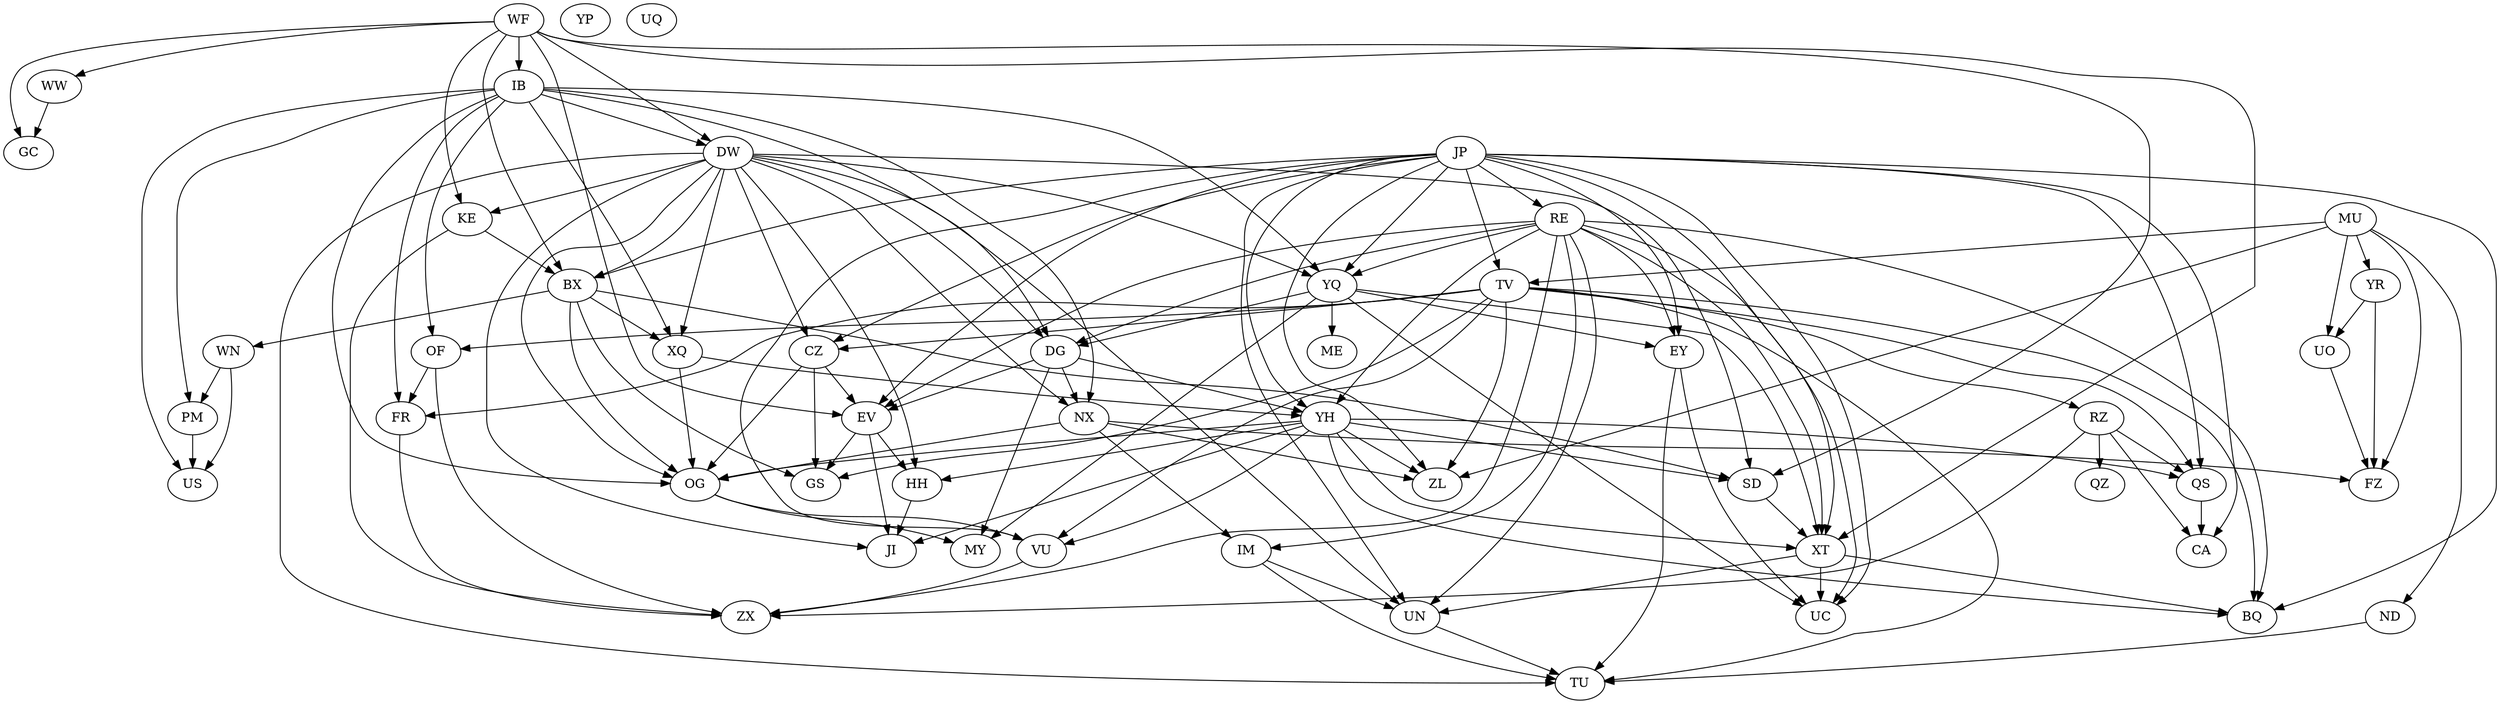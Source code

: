 strict digraph "" {
	DG -> MY;
	DG -> EV;
	DG -> YH;
	DG -> NX;
	YP;
	OF -> ZX;
	OF -> FR;
	RE -> DG;
	RE -> ZX;
	RE -> EY;
	RE -> IM;
	RE -> BQ;
	RE -> XT;
	RE -> YQ;
	RE -> UN;
	RE -> EV;
	RE -> YH;
	RE -> UC;
	WF -> WW;
	WF -> SD;
	WF -> IB;
	WF -> XT;
	WF -> EV;
	WF -> KE;
	WF -> GC;
	WF -> BX;
	WF -> DW;
	WW -> GC;
	SD -> XT;
	EY -> TU;
	EY -> UC;
	IB -> DG;
	IB -> OF;
	IB -> FR;
	IB -> PM;
	IB -> YQ;
	IB -> US;
	IB -> OG;
	IB -> XQ;
	IB -> NX;
	IB -> DW;
	IM -> TU;
	IM -> UN;
	VU -> ZX;
	RZ -> ZX;
	RZ -> QZ;
	RZ -> CA;
	RZ -> QS;
	FR -> ZX;
	UO -> FZ;
	XT -> BQ;
	XT -> UN;
	XT -> UC;
	UQ;
	HH -> JI;
	PM -> US;
	QS -> CA;
	TV -> OF;
	TV -> TU;
	TV -> BQ;
	TV -> VU;
	TV -> RZ;
	TV -> FR;
	TV -> QS;
	TV -> CZ;
	TV -> ZL;
	TV -> GS;
	CZ -> EV;
	CZ -> OG;
	CZ -> GS;
	YQ -> DG;
	YQ -> ME;
	YQ -> EY;
	YQ -> MY;
	YQ -> XT;
	YQ -> UC;
	UN -> TU;
	YR -> UO;
	YR -> FZ;
	EV -> JI;
	EV -> HH;
	EV -> GS;
	OG -> VU;
	OG -> MY;
	KE -> ZX;
	KE -> BX;
	ND -> TU;
	YH -> SD;
	YH -> BQ;
	YH -> VU;
	YH -> JI;
	YH -> XT;
	YH -> HH;
	YH -> QS;
	YH -> OG;
	YH -> ZL;
	XQ -> OG;
	XQ -> YH;
	NX -> IM;
	NX -> OG;
	NX -> FZ;
	NX -> ZL;
	BX -> SD;
	BX -> OG;
	BX -> XQ;
	BX -> GS;
	BX -> WN;
	MU -> UO;
	MU -> TV;
	MU -> YR;
	MU -> ND;
	MU -> FZ;
	MU -> ZL;
	DW -> DG;
	DW -> SD;
	DW -> TU;
	DW -> JI;
	DW -> HH;
	DW -> CZ;
	DW -> YQ;
	DW -> UN;
	DW -> OG;
	DW -> KE;
	DW -> XQ;
	DW -> NX;
	DW -> BX;
	JP -> RE;
	JP -> CA;
	JP -> EY;
	JP -> BQ;
	JP -> VU;
	JP -> XT;
	JP -> QS;
	JP -> TV;
	JP -> CZ;
	JP -> YQ;
	JP -> UN;
	JP -> EV;
	JP -> YH;
	JP -> ZL;
	JP -> BX;
	JP -> UC;
	WN -> PM;
	WN -> US;
}
